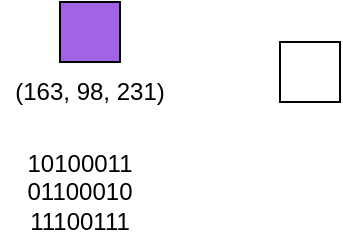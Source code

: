 <mxfile version="21.5.2" type="github">
  <diagram name="第 1 页" id="IeRR_lf_jc9WFtIsW2VL">
    <mxGraphModel dx="531" dy="323" grid="1" gridSize="10" guides="1" tooltips="1" connect="1" arrows="1" fold="1" page="1" pageScale="1" pageWidth="827" pageHeight="1169" math="0" shadow="0">
      <root>
        <mxCell id="0" />
        <mxCell id="1" parent="0" />
        <mxCell id="o7VYgOm-hevLJJB-VLt0-1" value="(163, 98, 231)" style="text;html=1;strokeColor=none;fillColor=none;align=center;verticalAlign=middle;whiteSpace=wrap;rounded=0;" vertex="1" parent="1">
          <mxGeometry x="10" y="70" width="90" height="30" as="geometry" />
        </mxCell>
        <mxCell id="o7VYgOm-hevLJJB-VLt0-2" value="" style="whiteSpace=wrap;html=1;aspect=fixed;fillColor=#A362E7;" vertex="1" parent="1">
          <mxGeometry x="40" y="40" width="30" height="30" as="geometry" />
        </mxCell>
        <mxCell id="o7VYgOm-hevLJJB-VLt0-3" value="" style="whiteSpace=wrap;html=1;aspect=fixed;" vertex="1" parent="1">
          <mxGeometry x="150" y="60" width="30" height="30" as="geometry" />
        </mxCell>
        <mxCell id="o7VYgOm-hevLJJB-VLt0-4" value="10100011&lt;br&gt;01100010&lt;br&gt;11100111" style="text;html=1;strokeColor=none;fillColor=none;align=center;verticalAlign=middle;whiteSpace=wrap;rounded=0;" vertex="1" parent="1">
          <mxGeometry x="20" y="120" width="60" height="30" as="geometry" />
        </mxCell>
      </root>
    </mxGraphModel>
  </diagram>
</mxfile>
